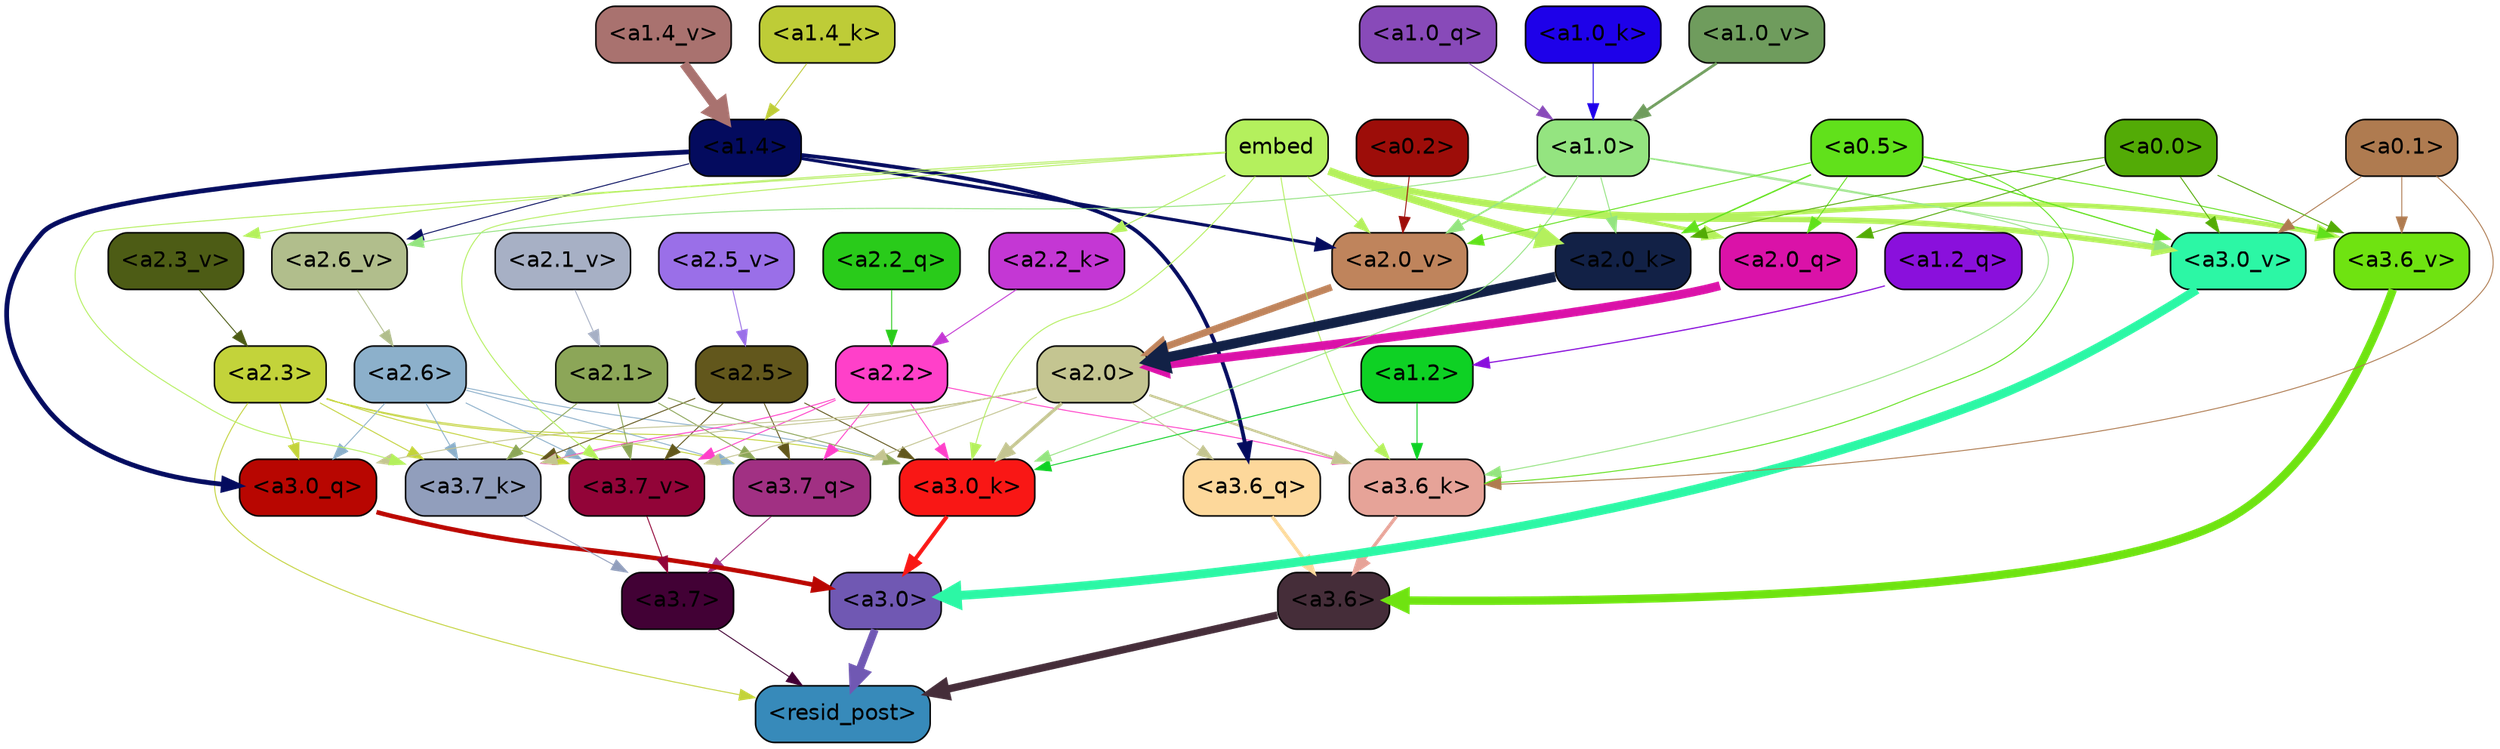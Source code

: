 strict digraph "" {
	graph [bgcolor=transparent,
		layout=dot,
		overlap=false,
		splines=true
	];
	"<a3.7>"	[color=black,
		fillcolor="#420135",
		fontname=Helvetica,
		shape=box,
		style="filled, rounded"];
	"<resid_post>"	[color=black,
		fillcolor="#378aba",
		fontname=Helvetica,
		shape=box,
		style="filled, rounded"];
	"<a3.7>" -> "<resid_post>"	[color="#420135",
		penwidth=0.6];
	"<a3.6>"	[color=black,
		fillcolor="#452d39",
		fontname=Helvetica,
		shape=box,
		style="filled, rounded"];
	"<a3.6>" -> "<resid_post>"	[color="#452d39",
		penwidth=4.7534414529800415];
	"<a3.0>"	[color=black,
		fillcolor="#7058b3",
		fontname=Helvetica,
		shape=box,
		style="filled, rounded"];
	"<a3.0>" -> "<resid_post>"	[color="#7058b3",
		penwidth=4.898576855659485];
	"<a2.3>"	[color=black,
		fillcolor="#c3d33a",
		fontname=Helvetica,
		shape=box,
		style="filled, rounded"];
	"<a2.3>" -> "<resid_post>"	[color="#c3d33a",
		penwidth=0.6];
	"<a3.7_q>"	[color=black,
		fillcolor="#a13083",
		fontname=Helvetica,
		shape=box,
		style="filled, rounded"];
	"<a2.3>" -> "<a3.7_q>"	[color="#c3d33a",
		penwidth=0.6];
	"<a3.0_q>"	[color=black,
		fillcolor="#b80601",
		fontname=Helvetica,
		shape=box,
		style="filled, rounded"];
	"<a2.3>" -> "<a3.0_q>"	[color="#c3d33a",
		penwidth=0.6];
	"<a3.7_k>"	[color=black,
		fillcolor="#919ebc",
		fontname=Helvetica,
		shape=box,
		style="filled, rounded"];
	"<a2.3>" -> "<a3.7_k>"	[color="#c3d33a",
		penwidth=0.6];
	"<a3.0_k>"	[color=black,
		fillcolor="#f91715",
		fontname=Helvetica,
		shape=box,
		style="filled, rounded"];
	"<a2.3>" -> "<a3.0_k>"	[color="#c3d33a",
		penwidth=0.6];
	"<a3.7_v>"	[color=black,
		fillcolor="#920438",
		fontname=Helvetica,
		shape=box,
		style="filled, rounded"];
	"<a2.3>" -> "<a3.7_v>"	[color="#c3d33a",
		penwidth=0.6];
	"<a3.7_q>" -> "<a3.7>"	[color="#a13083",
		penwidth=0.6];
	"<a3.6_q>"	[color=black,
		fillcolor="#fdd89b",
		fontname=Helvetica,
		shape=box,
		style="filled, rounded"];
	"<a3.6_q>" -> "<a3.6>"	[color="#fdd89b",
		penwidth=2.160832464694977];
	"<a3.0_q>" -> "<a3.0>"	[color="#b80601",
		penwidth=2.870753765106201];
	"<a3.7_k>" -> "<a3.7>"	[color="#919ebc",
		penwidth=0.6];
	"<a3.6_k>"	[color=black,
		fillcolor="#e6a398",
		fontname=Helvetica,
		shape=box,
		style="filled, rounded"];
	"<a3.6_k>" -> "<a3.6>"	[color="#e6a398",
		penwidth=2.13908451795578];
	"<a3.0_k>" -> "<a3.0>"	[color="#f91715",
		penwidth=2.520303964614868];
	"<a3.7_v>" -> "<a3.7>"	[color="#920438",
		penwidth=0.6];
	"<a3.6_v>"	[color=black,
		fillcolor="#6fe311",
		fontname=Helvetica,
		shape=box,
		style="filled, rounded"];
	"<a3.6_v>" -> "<a3.6>"	[color="#6fe311",
		penwidth=5.297133803367615];
	"<a3.0_v>"	[color=black,
		fillcolor="#2cf7a5",
		fontname=Helvetica,
		shape=box,
		style="filled, rounded"];
	"<a3.0_v>" -> "<a3.0>"	[color="#2cf7a5",
		penwidth=5.680712580680847];
	"<a2.6>"	[color=black,
		fillcolor="#8cb0cb",
		fontname=Helvetica,
		shape=box,
		style="filled, rounded"];
	"<a2.6>" -> "<a3.7_q>"	[color="#8cb0cb",
		penwidth=0.6];
	"<a2.6>" -> "<a3.0_q>"	[color="#8cb0cb",
		penwidth=0.6];
	"<a2.6>" -> "<a3.7_k>"	[color="#8cb0cb",
		penwidth=0.6];
	"<a2.6>" -> "<a3.0_k>"	[color="#8cb0cb",
		penwidth=0.6];
	"<a2.6>" -> "<a3.7_v>"	[color="#8cb0cb",
		penwidth=0.6];
	"<a2.5>"	[color=black,
		fillcolor="#62571c",
		fontname=Helvetica,
		shape=box,
		style="filled, rounded"];
	"<a2.5>" -> "<a3.7_q>"	[color="#62571c",
		penwidth=0.6];
	"<a2.5>" -> "<a3.7_k>"	[color="#62571c",
		penwidth=0.6];
	"<a2.5>" -> "<a3.0_k>"	[color="#62571c",
		penwidth=0.6];
	"<a2.5>" -> "<a3.7_v>"	[color="#62571c",
		penwidth=0.6];
	"<a2.2>"	[color=black,
		fillcolor="#ff40c9",
		fontname=Helvetica,
		shape=box,
		style="filled, rounded"];
	"<a2.2>" -> "<a3.7_q>"	[color="#ff40c9",
		penwidth=0.6];
	"<a2.2>" -> "<a3.7_k>"	[color="#ff40c9",
		penwidth=0.6];
	"<a2.2>" -> "<a3.6_k>"	[color="#ff40c9",
		penwidth=0.6];
	"<a2.2>" -> "<a3.0_k>"	[color="#ff40c9",
		penwidth=0.6];
	"<a2.2>" -> "<a3.7_v>"	[color="#ff40c9",
		penwidth=0.6];
	"<a2.1>"	[color=black,
		fillcolor="#8ca658",
		fontname=Helvetica,
		shape=box,
		style="filled, rounded"];
	"<a2.1>" -> "<a3.7_q>"	[color="#8ca658",
		penwidth=0.6];
	"<a2.1>" -> "<a3.7_k>"	[color="#8ca658",
		penwidth=0.6];
	"<a2.1>" -> "<a3.0_k>"	[color="#8ca658",
		penwidth=0.6];
	"<a2.1>" -> "<a3.7_v>"	[color="#8ca658",
		penwidth=0.6];
	"<a2.0>"	[color=black,
		fillcolor="#c4c591",
		fontname=Helvetica,
		shape=box,
		style="filled, rounded"];
	"<a2.0>" -> "<a3.7_q>"	[color="#c4c591",
		penwidth=0.6];
	"<a2.0>" -> "<a3.6_q>"	[color="#c4c591",
		penwidth=0.6];
	"<a2.0>" -> "<a3.0_q>"	[color="#c4c591",
		penwidth=0.6];
	"<a2.0>" -> "<a3.7_k>"	[color="#c4c591",
		penwidth=0.6];
	"<a2.0>" -> "<a3.6_k>"	[color="#c4c591",
		penwidth=1.4807794839143753];
	"<a2.0>" -> "<a3.0_k>"	[color="#c4c591",
		penwidth=2.095262974500656];
	"<a2.0>" -> "<a3.7_v>"	[color="#c4c591",
		penwidth=0.6];
	"<a1.4>"	[color=black,
		fillcolor="#040b5e",
		fontname=Helvetica,
		shape=box,
		style="filled, rounded"];
	"<a1.4>" -> "<a3.6_q>"	[color="#040b5e",
		penwidth=2.425799250602722];
	"<a1.4>" -> "<a3.0_q>"	[color="#040b5e",
		penwidth=3.0341034531593323];
	"<a2.6_v>"	[color=black,
		fillcolor="#b1be8c",
		fontname=Helvetica,
		shape=box,
		style="filled, rounded"];
	"<a1.4>" -> "<a2.6_v>"	[color="#040b5e",
		penwidth=0.6];
	"<a2.0_v>"	[color=black,
		fillcolor="#bf845c",
		fontname=Helvetica,
		shape=box,
		style="filled, rounded"];
	"<a1.4>" -> "<a2.0_v>"	[color="#040b5e",
		penwidth=2.007302835583687];
	embed	[color=black,
		fillcolor="#b4f05d",
		fontname=Helvetica,
		shape=box,
		style="filled, rounded"];
	embed -> "<a3.7_k>"	[color="#b4f05d",
		penwidth=0.6];
	embed -> "<a3.6_k>"	[color="#b4f05d",
		penwidth=0.6];
	embed -> "<a3.0_k>"	[color="#b4f05d",
		penwidth=0.6];
	embed -> "<a3.7_v>"	[color="#b4f05d",
		penwidth=0.6];
	embed -> "<a3.6_v>"	[color="#b4f05d",
		penwidth=3.067279100418091];
	embed -> "<a3.0_v>"	[color="#b4f05d",
		penwidth=3.5202720761299133];
	"<a2.0_q>"	[color=black,
		fillcolor="#da12a8",
		fontname=Helvetica,
		shape=box,
		style="filled, rounded"];
	embed -> "<a2.0_q>"	[color="#b4f05d",
		penwidth=2.339468687772751];
	"<a2.2_k>"	[color=black,
		fillcolor="#c437d4",
		fontname=Helvetica,
		shape=box,
		style="filled, rounded"];
	embed -> "<a2.2_k>"	[color="#b4f05d",
		penwidth=0.6];
	"<a2.0_k>"	[color=black,
		fillcolor="#122146",
		fontname=Helvetica,
		shape=box,
		style="filled, rounded"];
	embed -> "<a2.0_k>"	[color="#b4f05d",
		penwidth=4.9759310483932495];
	"<a2.3_v>"	[color=black,
		fillcolor="#4d5c15",
		fontname=Helvetica,
		shape=box,
		style="filled, rounded"];
	embed -> "<a2.3_v>"	[color="#b4f05d",
		penwidth=0.6];
	embed -> "<a2.0_v>"	[color="#b4f05d",
		penwidth=0.6];
	"<a1.2>"	[color=black,
		fillcolor="#0ed124",
		fontname=Helvetica,
		shape=box,
		style="filled, rounded"];
	"<a1.2>" -> "<a3.6_k>"	[color="#0ed124",
		penwidth=0.6];
	"<a1.2>" -> "<a3.0_k>"	[color="#0ed124",
		penwidth=0.6];
	"<a1.0>"	[color=black,
		fillcolor="#94e480",
		fontname=Helvetica,
		shape=box,
		style="filled, rounded"];
	"<a1.0>" -> "<a3.6_k>"	[color="#94e480",
		penwidth=0.6];
	"<a1.0>" -> "<a3.0_k>"	[color="#94e480",
		penwidth=0.6];
	"<a1.0>" -> "<a3.0_v>"	[color="#94e480",
		penwidth=0.6];
	"<a1.0>" -> "<a2.0_k>"	[color="#94e480",
		penwidth=0.6];
	"<a1.0>" -> "<a2.6_v>"	[color="#94e480",
		penwidth=0.6];
	"<a1.0>" -> "<a2.0_v>"	[color="#94e480",
		penwidth=1.0943371653556824];
	"<a0.5>"	[color=black,
		fillcolor="#61e11b",
		fontname=Helvetica,
		shape=box,
		style="filled, rounded"];
	"<a0.5>" -> "<a3.6_k>"	[color="#61e11b",
		penwidth=0.6];
	"<a0.5>" -> "<a3.6_v>"	[color="#61e11b",
		penwidth=0.6];
	"<a0.5>" -> "<a3.0_v>"	[color="#61e11b",
		penwidth=0.764040544629097];
	"<a0.5>" -> "<a2.0_q>"	[color="#61e11b",
		penwidth=0.6];
	"<a0.5>" -> "<a2.0_k>"	[color="#61e11b",
		penwidth=0.8956001400947571];
	"<a0.5>" -> "<a2.0_v>"	[color="#61e11b",
		penwidth=0.6];
	"<a0.1>"	[color=black,
		fillcolor="#af7b50",
		fontname=Helvetica,
		shape=box,
		style="filled, rounded"];
	"<a0.1>" -> "<a3.6_k>"	[color="#af7b50",
		penwidth=0.6];
	"<a0.1>" -> "<a3.6_v>"	[color="#af7b50",
		penwidth=0.6];
	"<a0.1>" -> "<a3.0_v>"	[color="#af7b50",
		penwidth=0.6];
	"<a0.0>"	[color=black,
		fillcolor="#53ab06",
		fontname=Helvetica,
		shape=box,
		style="filled, rounded"];
	"<a0.0>" -> "<a3.6_v>"	[color="#53ab06",
		penwidth=0.6];
	"<a0.0>" -> "<a3.0_v>"	[color="#53ab06",
		penwidth=0.6];
	"<a0.0>" -> "<a2.0_q>"	[color="#53ab06",
		penwidth=0.6];
	"<a0.0>" -> "<a2.0_k>"	[color="#53ab06",
		penwidth=0.6];
	"<a2.2_q>"	[color=black,
		fillcolor="#29cb1a",
		fontname=Helvetica,
		shape=box,
		style="filled, rounded"];
	"<a2.2_q>" -> "<a2.2>"	[color="#29cb1a",
		penwidth=0.6];
	"<a2.0_q>" -> "<a2.0>"	[color="#da12a8",
		penwidth=5.606565475463867];
	"<a2.2_k>" -> "<a2.2>"	[color="#c437d4",
		penwidth=0.6];
	"<a2.0_k>" -> "<a2.0>"	[color="#122146",
		penwidth=6.344284534454346];
	"<a2.6_v>" -> "<a2.6>"	[color="#b1be8c",
		penwidth=0.6];
	"<a2.5_v>"	[color=black,
		fillcolor="#9a6fe8",
		fontname=Helvetica,
		shape=box,
		style="filled, rounded"];
	"<a2.5_v>" -> "<a2.5>"	[color="#9a6fe8",
		penwidth=0.6];
	"<a2.3_v>" -> "<a2.3>"	[color="#4d5c15",
		penwidth=0.6];
	"<a2.1_v>"	[color=black,
		fillcolor="#a7b0c5",
		fontname=Helvetica,
		shape=box,
		style="filled, rounded"];
	"<a2.1_v>" -> "<a2.1>"	[color="#a7b0c5",
		penwidth=0.6];
	"<a2.0_v>" -> "<a2.0>"	[color="#bf845c",
		penwidth=4.422677040100098];
	"<a0.2>"	[color=black,
		fillcolor="#9d0d09",
		fontname=Helvetica,
		shape=box,
		style="filled, rounded"];
	"<a0.2>" -> "<a2.0_v>"	[color="#9d0d09",
		penwidth=0.6];
	"<a1.2_q>"	[color=black,
		fillcolor="#8a10dc",
		fontname=Helvetica,
		shape=box,
		style="filled, rounded"];
	"<a1.2_q>" -> "<a1.2>"	[color="#8a10dc",
		penwidth=0.7570515871047974];
	"<a1.0_q>"	[color=black,
		fillcolor="#884ab9",
		fontname=Helvetica,
		shape=box,
		style="filled, rounded"];
	"<a1.0_q>" -> "<a1.0>"	[color="#884ab9",
		penwidth=0.6];
	"<a1.4_k>"	[color=black,
		fillcolor="#becc37",
		fontname=Helvetica,
		shape=box,
		style="filled, rounded"];
	"<a1.4_k>" -> "<a1.4>"	[color="#becc37",
		penwidth=0.6];
	"<a1.0_k>"	[color=black,
		fillcolor="#1e01e9",
		fontname=Helvetica,
		shape=box,
		style="filled, rounded"];
	"<a1.0_k>" -> "<a1.0>"	[color="#1e01e9",
		penwidth=0.6];
	"<a1.4_v>"	[color=black,
		fillcolor="#a9726f",
		fontname=Helvetica,
		shape=box,
		style="filled, rounded"];
	"<a1.4_v>" -> "<a1.4>"	[color="#a9726f",
		penwidth=6.0194467306137085];
	"<a1.0_v>"	[color=black,
		fillcolor="#6f9c5d",
		fontname=Helvetica,
		shape=box,
		style="filled, rounded"];
	"<a1.0_v>" -> "<a1.0>"	[color="#6f9c5d",
		penwidth=1.738280937075615];
}
